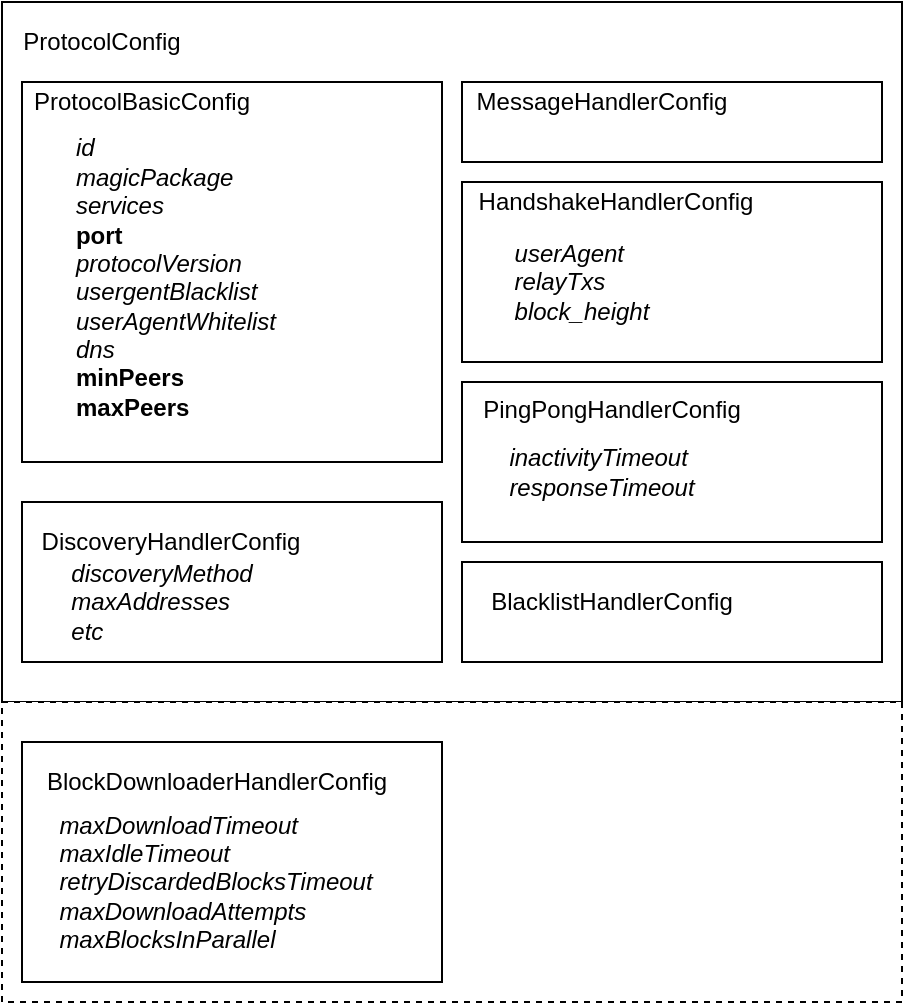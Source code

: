 <mxfile version="13.4.5" type="device"><diagram id="OavQmG_1alwkDaD0A_8X" name="Page-1"><mxGraphModel dx="932" dy="605" grid="1" gridSize="10" guides="1" tooltips="1" connect="1" arrows="1" fold="1" page="1" pageScale="1" pageWidth="827" pageHeight="1169" math="0" shadow="0"><root><mxCell id="0"/><mxCell id="1" parent="0"/><mxCell id="M_xaffAz4minNbCb0elW-1" value="" style="rounded=0;whiteSpace=wrap;html=1;" vertex="1" parent="1"><mxGeometry x="280" y="130" width="450" height="350" as="geometry"/></mxCell><mxCell id="M_xaffAz4minNbCb0elW-2" value="ProtocolConfig" style="text;html=1;strokeColor=none;fillColor=none;align=center;verticalAlign=middle;whiteSpace=wrap;rounded=0;" vertex="1" parent="1"><mxGeometry x="310" y="140" width="40" height="20" as="geometry"/></mxCell><mxCell id="M_xaffAz4minNbCb0elW-23" value="" style="group" vertex="1" connectable="0" parent="1"><mxGeometry x="290" y="500" width="440" height="130" as="geometry"/></mxCell><mxCell id="M_xaffAz4minNbCb0elW-32" value="" style="rounded=0;whiteSpace=wrap;html=1;dashed=1;" vertex="1" parent="M_xaffAz4minNbCb0elW-23"><mxGeometry x="-10" y="-20" width="450" height="150" as="geometry"/></mxCell><mxCell id="M_xaffAz4minNbCb0elW-20" value="" style="rounded=0;whiteSpace=wrap;html=1;" vertex="1" parent="M_xaffAz4minNbCb0elW-23"><mxGeometry width="210" height="120" as="geometry"/></mxCell><mxCell id="M_xaffAz4minNbCb0elW-21" value="BlockDownloaderHandlerConfig" style="text;html=1;strokeColor=none;fillColor=none;align=center;verticalAlign=middle;whiteSpace=wrap;rounded=0;" vertex="1" parent="M_xaffAz4minNbCb0elW-23"><mxGeometry x="15" y="10" width="165" height="20" as="geometry"/></mxCell><mxCell id="M_xaffAz4minNbCb0elW-22" value="&lt;div style=&quot;text-align: left&quot;&gt;&lt;i&gt;maxDownloadTimeout&lt;/i&gt;&lt;/div&gt;&lt;div style=&quot;text-align: left&quot;&gt;&lt;i&gt;maxIdleTimeout&lt;/i&gt;&lt;/div&gt;&lt;div style=&quot;text-align: left&quot;&gt;&lt;i&gt;retryDiscardedBlocksTimeout&lt;/i&gt;&lt;/div&gt;&lt;div style=&quot;text-align: left&quot;&gt;&lt;i&gt;maxDownloadAttempts&lt;/i&gt;&lt;/div&gt;&lt;div style=&quot;text-align: left&quot;&gt;&lt;i&gt;maxBlocksInParallel&lt;/i&gt;&lt;/div&gt;" style="text;html=1;strokeColor=none;fillColor=none;align=center;verticalAlign=middle;whiteSpace=wrap;rounded=0;" vertex="1" parent="M_xaffAz4minNbCb0elW-23"><mxGeometry x="7" y="30" width="180" height="80" as="geometry"/></mxCell><mxCell id="M_xaffAz4minNbCb0elW-24" value="" style="group" vertex="1" connectable="0" parent="1"><mxGeometry x="510" y="410" width="210" height="50" as="geometry"/></mxCell><mxCell id="M_xaffAz4minNbCb0elW-18" value="" style="rounded=0;whiteSpace=wrap;html=1;" vertex="1" parent="M_xaffAz4minNbCb0elW-24"><mxGeometry width="210" height="50" as="geometry"/></mxCell><mxCell id="M_xaffAz4minNbCb0elW-19" value="BlacklistHandlerConfig" style="text;html=1;strokeColor=none;fillColor=none;align=center;verticalAlign=middle;whiteSpace=wrap;rounded=0;" vertex="1" parent="M_xaffAz4minNbCb0elW-24"><mxGeometry x="14.5" y="10" width="120" height="20" as="geometry"/></mxCell><mxCell id="M_xaffAz4minNbCb0elW-25" value="" style="group" vertex="1" connectable="0" parent="1"><mxGeometry x="290" y="380" width="210" height="80" as="geometry"/></mxCell><mxCell id="M_xaffAz4minNbCb0elW-15" value="" style="rounded=0;whiteSpace=wrap;html=1;" vertex="1" parent="M_xaffAz4minNbCb0elW-25"><mxGeometry width="210" height="80" as="geometry"/></mxCell><mxCell id="M_xaffAz4minNbCb0elW-16" value="DiscoveryHandlerConfig" style="text;html=1;strokeColor=none;fillColor=none;align=center;verticalAlign=middle;whiteSpace=wrap;rounded=0;" vertex="1" parent="M_xaffAz4minNbCb0elW-25"><mxGeometry x="7" y="10" width="135" height="20" as="geometry"/></mxCell><mxCell id="M_xaffAz4minNbCb0elW-17" value="&lt;div style=&quot;text-align: left&quot;&gt;&lt;i&gt;discoveryMethod&lt;/i&gt;&lt;/div&gt;&lt;div style=&quot;text-align: left&quot;&gt;&lt;i&gt;maxAddresses&lt;/i&gt;&lt;/div&gt;&lt;div style=&quot;text-align: left&quot;&gt;&lt;i&gt;etc&lt;/i&gt;&lt;/div&gt;" style="text;html=1;strokeColor=none;fillColor=none;align=center;verticalAlign=middle;whiteSpace=wrap;rounded=0;" vertex="1" parent="M_xaffAz4minNbCb0elW-25"><mxGeometry x="10" y="20" width="120" height="60" as="geometry"/></mxCell><mxCell id="M_xaffAz4minNbCb0elW-26" value="" style="group" vertex="1" connectable="0" parent="1"><mxGeometry x="510" y="320" width="210" height="80" as="geometry"/></mxCell><mxCell id="M_xaffAz4minNbCb0elW-12" value="" style="rounded=0;whiteSpace=wrap;html=1;" vertex="1" parent="M_xaffAz4minNbCb0elW-26"><mxGeometry width="210" height="80" as="geometry"/></mxCell><mxCell id="M_xaffAz4minNbCb0elW-13" value="PingPongHandlerConfig" style="text;html=1;strokeColor=none;fillColor=none;align=center;verticalAlign=middle;whiteSpace=wrap;rounded=0;" vertex="1" parent="M_xaffAz4minNbCb0elW-26"><mxGeometry x="15" y="4" width="120" height="20" as="geometry"/></mxCell><mxCell id="M_xaffAz4minNbCb0elW-14" value="&lt;div style=&quot;text-align: left&quot;&gt;&lt;i&gt;inactivityTimeout&lt;/i&gt;&lt;/div&gt;&lt;div style=&quot;text-align: left&quot;&gt;&lt;i&gt;responseTimeout&lt;/i&gt;&lt;/div&gt;" style="text;html=1;strokeColor=none;fillColor=none;align=center;verticalAlign=middle;whiteSpace=wrap;rounded=0;" vertex="1" parent="M_xaffAz4minNbCb0elW-26"><mxGeometry x="10" y="15" width="120" height="60" as="geometry"/></mxCell><mxCell id="M_xaffAz4minNbCb0elW-27" value="" style="group" vertex="1" connectable="0" parent="1"><mxGeometry x="510" y="220" width="210" height="90" as="geometry"/></mxCell><mxCell id="M_xaffAz4minNbCb0elW-9" value="" style="rounded=0;whiteSpace=wrap;html=1;" vertex="1" parent="M_xaffAz4minNbCb0elW-27"><mxGeometry width="210" height="90" as="geometry"/></mxCell><mxCell id="M_xaffAz4minNbCb0elW-10" value="HandshakeHandlerConfig" style="text;html=1;strokeColor=none;fillColor=none;align=center;verticalAlign=middle;whiteSpace=wrap;rounded=0;" vertex="1" parent="M_xaffAz4minNbCb0elW-27"><mxGeometry x="17" width="120" height="20" as="geometry"/></mxCell><mxCell id="M_xaffAz4minNbCb0elW-11" value="&lt;div style=&quot;text-align: left&quot;&gt;&lt;i&gt;userAgent&lt;/i&gt;&lt;/div&gt;&lt;div style=&quot;text-align: left&quot;&gt;&lt;i&gt;relayTxs&lt;/i&gt;&lt;/div&gt;&lt;div style=&quot;text-align: left&quot;&gt;&lt;i&gt;block_height&lt;/i&gt;&lt;/div&gt;" style="text;html=1;strokeColor=none;fillColor=none;align=center;verticalAlign=middle;whiteSpace=wrap;rounded=0;" vertex="1" parent="M_xaffAz4minNbCb0elW-27"><mxGeometry x="20" y="20" width="80" height="60" as="geometry"/></mxCell><mxCell id="M_xaffAz4minNbCb0elW-28" value="" style="group" vertex="1" connectable="0" parent="1"><mxGeometry x="510" y="170" width="210" height="40" as="geometry"/></mxCell><mxCell id="M_xaffAz4minNbCb0elW-7" value="" style="rounded=0;whiteSpace=wrap;html=1;" vertex="1" parent="M_xaffAz4minNbCb0elW-28"><mxGeometry width="210" height="40" as="geometry"/></mxCell><mxCell id="M_xaffAz4minNbCb0elW-8" value="MessageHandlerConfig" style="text;html=1;strokeColor=none;fillColor=none;align=center;verticalAlign=middle;whiteSpace=wrap;rounded=0;" vertex="1" parent="M_xaffAz4minNbCb0elW-28"><mxGeometry x="10" width="120" height="20" as="geometry"/></mxCell><mxCell id="M_xaffAz4minNbCb0elW-29" value="" style="group" vertex="1" connectable="0" parent="1"><mxGeometry x="290" y="170" width="210" height="190" as="geometry"/></mxCell><mxCell id="M_xaffAz4minNbCb0elW-3" value="" style="rounded=0;whiteSpace=wrap;html=1;" vertex="1" parent="M_xaffAz4minNbCb0elW-29"><mxGeometry width="210" height="190" as="geometry"/></mxCell><mxCell id="M_xaffAz4minNbCb0elW-4" value="ProtocolBasicConfig" style="text;html=1;strokeColor=none;fillColor=none;align=center;verticalAlign=middle;whiteSpace=wrap;rounded=0;" vertex="1" parent="M_xaffAz4minNbCb0elW-29"><mxGeometry width="120" height="20" as="geometry"/></mxCell><mxCell id="M_xaffAz4minNbCb0elW-5" value="&lt;div style=&quot;text-align: left&quot;&gt;&lt;span&gt;&lt;i&gt;id&lt;/i&gt;&lt;/span&gt;&lt;/div&gt;&lt;div style=&quot;text-align: left&quot;&gt;&lt;span&gt;&lt;i&gt;magicPackage&lt;/i&gt;&lt;/span&gt;&lt;/div&gt;&lt;div style=&quot;text-align: left&quot;&gt;&lt;span&gt;&lt;i&gt;services&lt;/i&gt;&lt;/span&gt;&lt;/div&gt;&lt;div style=&quot;text-align: left&quot;&gt;&lt;span&gt;&lt;b&gt;port&lt;/b&gt;&lt;/span&gt;&lt;/div&gt;&lt;div style=&quot;text-align: left&quot;&gt;&lt;span&gt;&lt;i&gt;protocolVersion&lt;/i&gt;&lt;/span&gt;&lt;/div&gt;&lt;div style=&quot;text-align: left&quot;&gt;&lt;span&gt;&lt;i&gt;usergentBlacklist&lt;/i&gt;&lt;/span&gt;&lt;/div&gt;&lt;div style=&quot;text-align: left&quot;&gt;&lt;span&gt;&lt;i&gt;userAgentWhitelist&lt;/i&gt;&lt;/span&gt;&lt;/div&gt;&lt;div style=&quot;text-align: left&quot;&gt;&lt;span&gt;&lt;i&gt;dns&lt;/i&gt;&lt;/span&gt;&lt;/div&gt;&lt;div style=&quot;text-align: left&quot;&gt;&lt;span&gt;&lt;b&gt;minPeers&lt;/b&gt;&lt;/span&gt;&lt;/div&gt;&lt;div style=&quot;text-align: left&quot;&gt;&lt;span&gt;&lt;b&gt;maxPeers&lt;/b&gt;&lt;/span&gt;&lt;/div&gt;&lt;div style=&quot;text-align: left&quot;&gt;&lt;span&gt;&lt;i&gt;&lt;br&gt;&lt;/i&gt;&lt;/span&gt;&lt;/div&gt;" style="text;html=1;strokeColor=none;fillColor=none;align=center;verticalAlign=middle;whiteSpace=wrap;rounded=0;" vertex="1" parent="M_xaffAz4minNbCb0elW-29"><mxGeometry x="7" y="20" width="140" height="170" as="geometry"/></mxCell></root></mxGraphModel></diagram></mxfile>